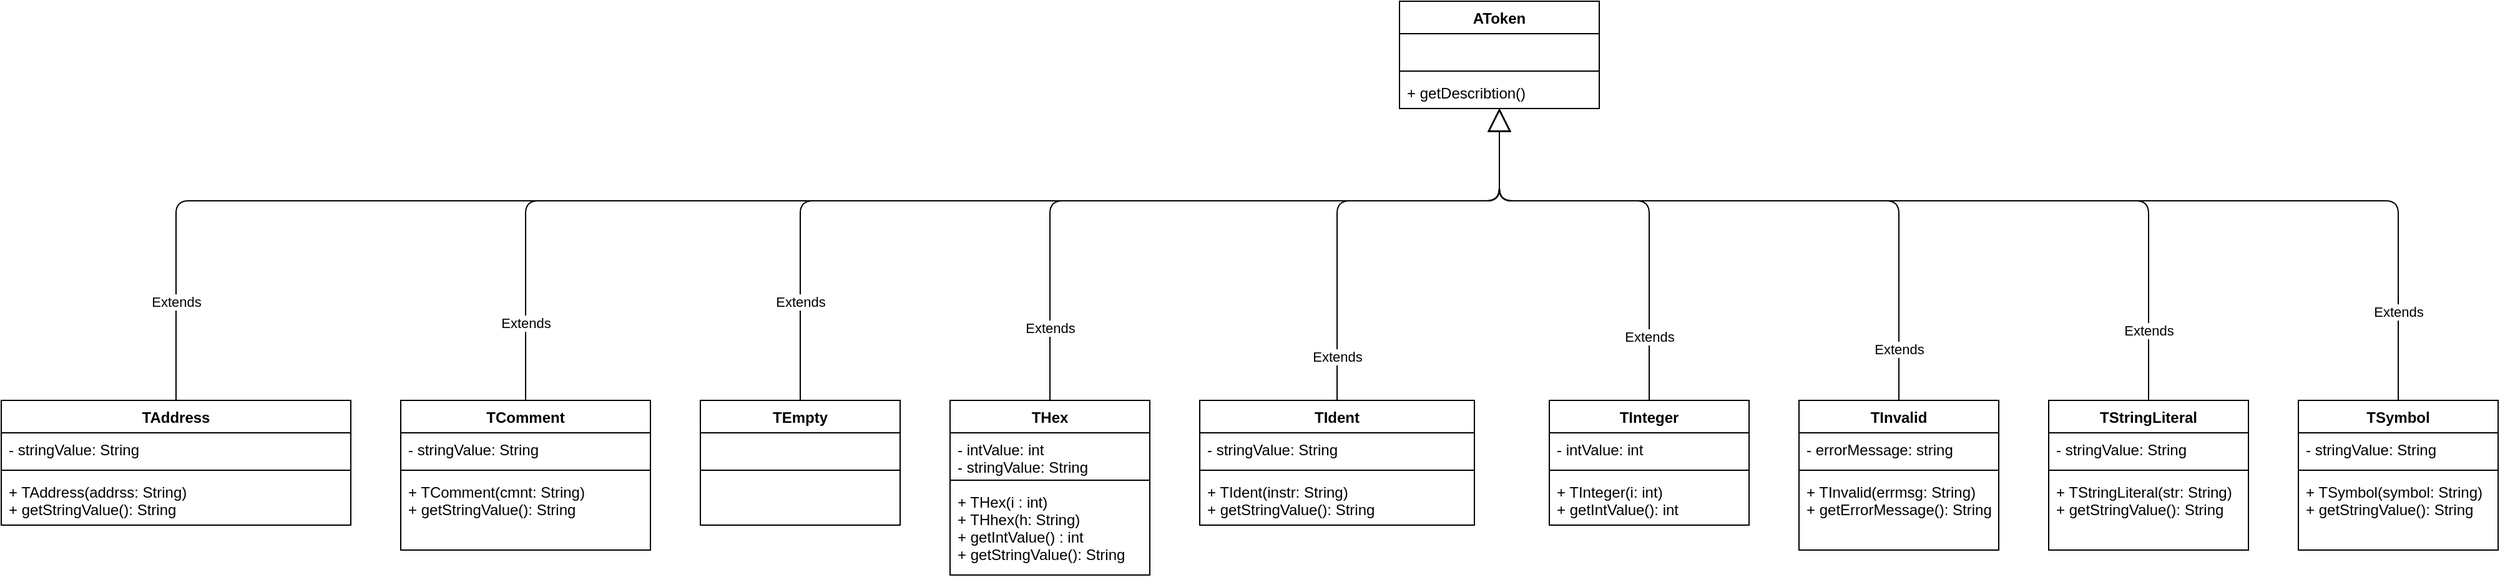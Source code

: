 <mxfile version="15.0.4" type="github" pages="2">
  <diagram id="HnikoeCksHrv3d20ux6d" name="Page-1">
    <mxGraphModel dx="2070" dy="1112" grid="1" gridSize="10" guides="1" tooltips="1" connect="1" arrows="1" fold="1" page="1" pageScale="1" pageWidth="850" pageHeight="1100" math="0" shadow="0">
      <root>
        <mxCell id="0" />
        <mxCell id="1" parent="0" />
        <mxCell id="onpqcnygxdSsIgm2WQr1-6" value="TInteger" style="swimlane;fontStyle=1;align=center;verticalAlign=top;childLayout=stackLayout;horizontal=1;startSize=26;horizontalStack=0;resizeParent=1;resizeParentMax=0;resizeLast=0;collapsible=1;marginBottom=0;" parent="1" vertex="1">
          <mxGeometry x="480" y="360" width="160" height="100" as="geometry">
            <mxRectangle x="40" y="360" width="80" height="26" as="alternateBounds" />
          </mxGeometry>
        </mxCell>
        <mxCell id="onpqcnygxdSsIgm2WQr1-7" value="- intValue: int" style="text;strokeColor=none;fillColor=none;align=left;verticalAlign=top;spacingLeft=4;spacingRight=4;overflow=hidden;rotatable=0;points=[[0,0.5],[1,0.5]];portConstraint=eastwest;" parent="onpqcnygxdSsIgm2WQr1-6" vertex="1">
          <mxGeometry y="26" width="160" height="26" as="geometry" />
        </mxCell>
        <mxCell id="onpqcnygxdSsIgm2WQr1-8" value="" style="line;strokeWidth=1;fillColor=none;align=left;verticalAlign=middle;spacingTop=-1;spacingLeft=3;spacingRight=3;rotatable=0;labelPosition=right;points=[];portConstraint=eastwest;" parent="onpqcnygxdSsIgm2WQr1-6" vertex="1">
          <mxGeometry y="52" width="160" height="8" as="geometry" />
        </mxCell>
        <mxCell id="onpqcnygxdSsIgm2WQr1-9" value="+ TInteger(i: int)&#xa;+ getIntValue(): int" style="text;strokeColor=none;fillColor=none;align=left;verticalAlign=top;spacingLeft=4;spacingRight=4;overflow=hidden;rotatable=0;points=[[0,0.5],[1,0.5]];portConstraint=eastwest;" parent="onpqcnygxdSsIgm2WQr1-6" vertex="1">
          <mxGeometry y="60" width="160" height="40" as="geometry" />
        </mxCell>
        <mxCell id="onpqcnygxdSsIgm2WQr1-14" value="AToken" style="swimlane;fontStyle=1;align=center;verticalAlign=top;childLayout=stackLayout;horizontal=1;startSize=26;horizontalStack=0;resizeParent=1;resizeParentMax=0;resizeLast=0;collapsible=1;marginBottom=0;" parent="1" vertex="1">
          <mxGeometry x="360" y="40" width="160" height="86" as="geometry" />
        </mxCell>
        <mxCell id="onpqcnygxdSsIgm2WQr1-15" value="  " style="text;strokeColor=none;fillColor=none;align=left;verticalAlign=top;spacingLeft=4;spacingRight=4;overflow=hidden;rotatable=0;points=[[0,0.5],[1,0.5]];portConstraint=eastwest;" parent="onpqcnygxdSsIgm2WQr1-14" vertex="1">
          <mxGeometry y="26" width="160" height="26" as="geometry" />
        </mxCell>
        <mxCell id="onpqcnygxdSsIgm2WQr1-16" value="" style="line;strokeWidth=1;fillColor=none;align=left;verticalAlign=middle;spacingTop=-1;spacingLeft=3;spacingRight=3;rotatable=0;labelPosition=right;points=[];portConstraint=eastwest;" parent="onpqcnygxdSsIgm2WQr1-14" vertex="1">
          <mxGeometry y="52" width="160" height="8" as="geometry" />
        </mxCell>
        <mxCell id="onpqcnygxdSsIgm2WQr1-17" value="+ getDescribtion()" style="text;strokeColor=none;fillColor=none;align=left;verticalAlign=top;spacingLeft=4;spacingRight=4;overflow=hidden;rotatable=0;points=[[0,0.5],[1,0.5]];portConstraint=eastwest;" parent="onpqcnygxdSsIgm2WQr1-14" vertex="1">
          <mxGeometry y="60" width="160" height="26" as="geometry" />
        </mxCell>
        <mxCell id="onpqcnygxdSsIgm2WQr1-29" value="Extends" style="endArrow=block;endSize=16;endFill=0;html=1;exitX=0.5;exitY=0;exitDx=0;exitDy=0;" parent="1" source="onpqcnygxdSsIgm2WQr1-6" target="onpqcnygxdSsIgm2WQr1-17" edge="1">
          <mxGeometry x="-0.711" width="160" relative="1" as="geometry">
            <mxPoint x="450" y="480" as="sourcePoint" />
            <mxPoint x="443" y="130" as="targetPoint" />
            <Array as="points">
              <mxPoint x="560" y="200" />
              <mxPoint x="440" y="200" />
            </Array>
            <mxPoint as="offset" />
          </mxGeometry>
        </mxCell>
        <mxCell id="onpqcnygxdSsIgm2WQr1-30" value="Extends" style="endArrow=block;endSize=16;endFill=0;html=1;" parent="1" source="onpqcnygxdSsIgm2WQr1-56" target="onpqcnygxdSsIgm2WQr1-17" edge="1">
          <mxGeometry x="-0.878" width="160" relative="1" as="geometry">
            <mxPoint x="-640" y="360" as="sourcePoint" />
            <mxPoint x="433.684" y="126" as="targetPoint" />
            <Array as="points">
              <mxPoint x="-620" y="200" />
              <mxPoint x="440" y="200" />
            </Array>
            <mxPoint as="offset" />
          </mxGeometry>
        </mxCell>
        <mxCell id="onpqcnygxdSsIgm2WQr1-31" value="TEmpty" style="swimlane;fontStyle=1;align=center;verticalAlign=top;childLayout=stackLayout;horizontal=1;startSize=26;horizontalStack=0;resizeParent=1;resizeParentMax=0;resizeLast=0;collapsible=1;marginBottom=0;" parent="1" vertex="1">
          <mxGeometry x="-200" y="360" width="160" height="100" as="geometry">
            <mxRectangle x="40" y="360" width="80" height="26" as="alternateBounds" />
          </mxGeometry>
        </mxCell>
        <mxCell id="onpqcnygxdSsIgm2WQr1-32" value=" " style="text;strokeColor=none;fillColor=none;align=left;verticalAlign=top;spacingLeft=4;spacingRight=4;overflow=hidden;rotatable=0;points=[[0,0.5],[1,0.5]];portConstraint=eastwest;" parent="onpqcnygxdSsIgm2WQr1-31" vertex="1">
          <mxGeometry y="26" width="160" height="26" as="geometry" />
        </mxCell>
        <mxCell id="onpqcnygxdSsIgm2WQr1-33" value="" style="line;strokeWidth=1;fillColor=none;align=left;verticalAlign=middle;spacingTop=-1;spacingLeft=3;spacingRight=3;rotatable=0;labelPosition=right;points=[];portConstraint=eastwest;" parent="onpqcnygxdSsIgm2WQr1-31" vertex="1">
          <mxGeometry y="52" width="160" height="8" as="geometry" />
        </mxCell>
        <mxCell id="onpqcnygxdSsIgm2WQr1-34" value="  " style="text;strokeColor=none;fillColor=none;align=left;verticalAlign=top;spacingLeft=4;spacingRight=4;overflow=hidden;rotatable=0;points=[[0,0.5],[1,0.5]];portConstraint=eastwest;" parent="onpqcnygxdSsIgm2WQr1-31" vertex="1">
          <mxGeometry y="60" width="160" height="40" as="geometry" />
        </mxCell>
        <mxCell id="onpqcnygxdSsIgm2WQr1-35" value="Extends" style="endArrow=block;endSize=16;endFill=0;html=1;exitX=0.5;exitY=0;exitDx=0;exitDy=0;" parent="1" source="onpqcnygxdSsIgm2WQr1-31" target="onpqcnygxdSsIgm2WQr1-17" edge="1">
          <mxGeometry x="-0.801" width="160" relative="1" as="geometry">
            <mxPoint x="520" y="360" as="sourcePoint" />
            <mxPoint x="640" y="126" as="targetPoint" />
            <Array as="points">
              <mxPoint x="-120" y="200" />
              <mxPoint x="440" y="200" />
            </Array>
            <mxPoint as="offset" />
          </mxGeometry>
        </mxCell>
        <mxCell id="onpqcnygxdSsIgm2WQr1-36" value="TIdent" style="swimlane;fontStyle=1;align=center;verticalAlign=top;childLayout=stackLayout;horizontal=1;startSize=26;horizontalStack=0;resizeParent=1;resizeParentMax=0;resizeLast=0;collapsible=1;marginBottom=0;" parent="1" vertex="1">
          <mxGeometry x="200" y="360" width="220" height="100" as="geometry">
            <mxRectangle x="40" y="360" width="80" height="26" as="alternateBounds" />
          </mxGeometry>
        </mxCell>
        <mxCell id="onpqcnygxdSsIgm2WQr1-37" value="- stringValue: String" style="text;strokeColor=none;fillColor=none;align=left;verticalAlign=top;spacingLeft=4;spacingRight=4;overflow=hidden;rotatable=0;points=[[0,0.5],[1,0.5]];portConstraint=eastwest;" parent="onpqcnygxdSsIgm2WQr1-36" vertex="1">
          <mxGeometry y="26" width="220" height="26" as="geometry" />
        </mxCell>
        <mxCell id="onpqcnygxdSsIgm2WQr1-38" value="" style="line;strokeWidth=1;fillColor=none;align=left;verticalAlign=middle;spacingTop=-1;spacingLeft=3;spacingRight=3;rotatable=0;labelPosition=right;points=[];portConstraint=eastwest;" parent="onpqcnygxdSsIgm2WQr1-36" vertex="1">
          <mxGeometry y="52" width="220" height="8" as="geometry" />
        </mxCell>
        <mxCell id="onpqcnygxdSsIgm2WQr1-39" value="+ TIdent(instr: String)&#xa;+ getStringValue(): String" style="text;strokeColor=none;fillColor=none;align=left;verticalAlign=top;spacingLeft=4;spacingRight=4;overflow=hidden;rotatable=0;points=[[0,0.5],[1,0.5]];portConstraint=eastwest;" parent="onpqcnygxdSsIgm2WQr1-36" vertex="1">
          <mxGeometry y="60" width="220" height="40" as="geometry" />
        </mxCell>
        <mxCell id="onpqcnygxdSsIgm2WQr1-40" value="Extends" style="endArrow=block;endSize=16;endFill=0;html=1;exitX=0.5;exitY=0;exitDx=0;exitDy=0;" parent="1" source="onpqcnygxdSsIgm2WQr1-36" target="onpqcnygxdSsIgm2WQr1-17" edge="1">
          <mxGeometry x="-0.804" width="160" relative="1" as="geometry">
            <mxPoint x="-80" y="354" as="sourcePoint" />
            <mxPoint x="40" y="120" as="targetPoint" />
            <Array as="points">
              <mxPoint x="310" y="200" />
              <mxPoint x="440" y="200" />
            </Array>
            <mxPoint as="offset" />
          </mxGeometry>
        </mxCell>
        <mxCell id="onpqcnygxdSsIgm2WQr1-41" value="TInvalid" style="swimlane;fontStyle=1;align=center;verticalAlign=top;childLayout=stackLayout;horizontal=1;startSize=26;horizontalStack=0;resizeParent=1;resizeParentMax=0;resizeLast=0;collapsible=1;marginBottom=0;" parent="1" vertex="1">
          <mxGeometry x="680" y="360" width="160" height="120" as="geometry">
            <mxRectangle x="40" y="360" width="80" height="26" as="alternateBounds" />
          </mxGeometry>
        </mxCell>
        <mxCell id="onpqcnygxdSsIgm2WQr1-42" value="- errorMessage: string" style="text;strokeColor=none;fillColor=none;align=left;verticalAlign=top;spacingLeft=4;spacingRight=4;overflow=hidden;rotatable=0;points=[[0,0.5],[1,0.5]];portConstraint=eastwest;" parent="onpqcnygxdSsIgm2WQr1-41" vertex="1">
          <mxGeometry y="26" width="160" height="26" as="geometry" />
        </mxCell>
        <mxCell id="onpqcnygxdSsIgm2WQr1-43" value="" style="line;strokeWidth=1;fillColor=none;align=left;verticalAlign=middle;spacingTop=-1;spacingLeft=3;spacingRight=3;rotatable=0;labelPosition=right;points=[];portConstraint=eastwest;" parent="onpqcnygxdSsIgm2WQr1-41" vertex="1">
          <mxGeometry y="52" width="160" height="8" as="geometry" />
        </mxCell>
        <mxCell id="onpqcnygxdSsIgm2WQr1-44" value="+ TInvalid(errmsg: String)&#xa;+ getErrorMessage(): String&#xa;" style="text;strokeColor=none;fillColor=none;align=left;verticalAlign=top;spacingLeft=4;spacingRight=4;overflow=hidden;rotatable=0;points=[[0,0.5],[1,0.5]];portConstraint=eastwest;" parent="onpqcnygxdSsIgm2WQr1-41" vertex="1">
          <mxGeometry y="60" width="160" height="60" as="geometry" />
        </mxCell>
        <mxCell id="onpqcnygxdSsIgm2WQr1-45" value="Extends" style="endArrow=block;endSize=16;endFill=0;html=1;exitX=0.5;exitY=0;exitDx=0;exitDy=0;" parent="1" source="onpqcnygxdSsIgm2WQr1-41" target="onpqcnygxdSsIgm2WQr1-17" edge="1">
          <mxGeometry x="-0.85" width="160" relative="1" as="geometry">
            <mxPoint x="780" y="354" as="sourcePoint" />
            <mxPoint x="700" y="120" as="targetPoint" />
            <Array as="points">
              <mxPoint x="760" y="200" />
              <mxPoint x="440" y="200" />
            </Array>
            <mxPoint as="offset" />
          </mxGeometry>
        </mxCell>
        <mxCell id="onpqcnygxdSsIgm2WQr1-51" value="THex" style="swimlane;fontStyle=1;align=center;verticalAlign=top;childLayout=stackLayout;horizontal=1;startSize=26;horizontalStack=0;resizeParent=1;resizeParentMax=0;resizeLast=0;collapsible=1;marginBottom=0;" parent="1" vertex="1">
          <mxGeometry y="360" width="160" height="140" as="geometry" />
        </mxCell>
        <mxCell id="onpqcnygxdSsIgm2WQr1-52" value="- intValue: int&#xa;- stringValue: String" style="text;strokeColor=none;fillColor=none;align=left;verticalAlign=top;spacingLeft=4;spacingRight=4;overflow=hidden;rotatable=0;points=[[0,0.5],[1,0.5]];portConstraint=eastwest;" parent="onpqcnygxdSsIgm2WQr1-51" vertex="1">
          <mxGeometry y="26" width="160" height="34" as="geometry" />
        </mxCell>
        <mxCell id="onpqcnygxdSsIgm2WQr1-53" value="" style="line;strokeWidth=1;fillColor=none;align=left;verticalAlign=middle;spacingTop=-1;spacingLeft=3;spacingRight=3;rotatable=0;labelPosition=right;points=[];portConstraint=eastwest;" parent="onpqcnygxdSsIgm2WQr1-51" vertex="1">
          <mxGeometry y="60" width="160" height="8" as="geometry" />
        </mxCell>
        <mxCell id="onpqcnygxdSsIgm2WQr1-54" value="+ THex(i : int)&#xa;+ THhex(h: String)&#xa;+ getIntValue() : int&#xa;+ getStringValue(): String&#xa;" style="text;strokeColor=none;fillColor=none;align=left;verticalAlign=top;spacingLeft=4;spacingRight=4;overflow=hidden;rotatable=0;points=[[0,0.5],[1,0.5]];portConstraint=eastwest;" parent="onpqcnygxdSsIgm2WQr1-51" vertex="1">
          <mxGeometry y="68" width="160" height="72" as="geometry" />
        </mxCell>
        <mxCell id="onpqcnygxdSsIgm2WQr1-56" value="TAddress" style="swimlane;fontStyle=1;align=center;verticalAlign=top;childLayout=stackLayout;horizontal=1;startSize=26;horizontalStack=0;resizeParent=1;resizeParentMax=0;resizeLast=0;collapsible=1;marginBottom=0;" parent="1" vertex="1">
          <mxGeometry x="-760" y="360" width="280" height="100" as="geometry">
            <mxRectangle x="40" y="360" width="80" height="26" as="alternateBounds" />
          </mxGeometry>
        </mxCell>
        <mxCell id="onpqcnygxdSsIgm2WQr1-57" value="- stringValue: String" style="text;strokeColor=none;fillColor=none;align=left;verticalAlign=top;spacingLeft=4;spacingRight=4;overflow=hidden;rotatable=0;points=[[0,0.5],[1,0.5]];portConstraint=eastwest;" parent="onpqcnygxdSsIgm2WQr1-56" vertex="1">
          <mxGeometry y="26" width="280" height="26" as="geometry" />
        </mxCell>
        <mxCell id="onpqcnygxdSsIgm2WQr1-58" value="" style="line;strokeWidth=1;fillColor=none;align=left;verticalAlign=middle;spacingTop=-1;spacingLeft=3;spacingRight=3;rotatable=0;labelPosition=right;points=[];portConstraint=eastwest;" parent="onpqcnygxdSsIgm2WQr1-56" vertex="1">
          <mxGeometry y="52" width="280" height="8" as="geometry" />
        </mxCell>
        <mxCell id="onpqcnygxdSsIgm2WQr1-59" value="+ TAddress(addrss: String)&#xa;+ getStringValue(): String" style="text;strokeColor=none;fillColor=none;align=left;verticalAlign=top;spacingLeft=4;spacingRight=4;overflow=hidden;rotatable=0;points=[[0,0.5],[1,0.5]];portConstraint=eastwest;" parent="onpqcnygxdSsIgm2WQr1-56" vertex="1">
          <mxGeometry y="60" width="280" height="40" as="geometry" />
        </mxCell>
        <mxCell id="KIehKJ6DLFjDkGbRngQa-1" value="Extends" style="endArrow=block;endSize=16;endFill=0;html=1;exitX=0.5;exitY=0;exitDx=0;exitDy=0;" edge="1" parent="1" target="onpqcnygxdSsIgm2WQr1-17">
          <mxGeometry x="-0.804" width="160" relative="1" as="geometry">
            <mxPoint x="80" y="360" as="sourcePoint" />
            <mxPoint x="180" y="126" as="targetPoint" />
            <Array as="points">
              <mxPoint x="80" y="200" />
              <mxPoint x="440" y="200" />
            </Array>
            <mxPoint as="offset" />
          </mxGeometry>
        </mxCell>
        <mxCell id="KIehKJ6DLFjDkGbRngQa-2" value="TSymbol" style="swimlane;fontStyle=1;align=center;verticalAlign=top;childLayout=stackLayout;horizontal=1;startSize=26;horizontalStack=0;resizeParent=1;resizeParentMax=0;resizeLast=0;collapsible=1;marginBottom=0;" vertex="1" parent="1">
          <mxGeometry x="1080" y="360" width="160" height="120" as="geometry">
            <mxRectangle x="40" y="360" width="80" height="26" as="alternateBounds" />
          </mxGeometry>
        </mxCell>
        <mxCell id="KIehKJ6DLFjDkGbRngQa-3" value="- stringValue: String" style="text;strokeColor=none;fillColor=none;align=left;verticalAlign=top;spacingLeft=4;spacingRight=4;overflow=hidden;rotatable=0;points=[[0,0.5],[1,0.5]];portConstraint=eastwest;" vertex="1" parent="KIehKJ6DLFjDkGbRngQa-2">
          <mxGeometry y="26" width="160" height="26" as="geometry" />
        </mxCell>
        <mxCell id="KIehKJ6DLFjDkGbRngQa-4" value="" style="line;strokeWidth=1;fillColor=none;align=left;verticalAlign=middle;spacingTop=-1;spacingLeft=3;spacingRight=3;rotatable=0;labelPosition=right;points=[];portConstraint=eastwest;" vertex="1" parent="KIehKJ6DLFjDkGbRngQa-2">
          <mxGeometry y="52" width="160" height="8" as="geometry" />
        </mxCell>
        <mxCell id="KIehKJ6DLFjDkGbRngQa-5" value="+ TSymbol(symbol: String)&#xa;+ getStringValue(): String&#xa;" style="text;strokeColor=none;fillColor=none;align=left;verticalAlign=top;spacingLeft=4;spacingRight=4;overflow=hidden;rotatable=0;points=[[0,0.5],[1,0.5]];portConstraint=eastwest;" vertex="1" parent="KIehKJ6DLFjDkGbRngQa-2">
          <mxGeometry y="60" width="160" height="60" as="geometry" />
        </mxCell>
        <mxCell id="KIehKJ6DLFjDkGbRngQa-6" value="Extends" style="endArrow=block;endSize=16;endFill=0;html=1;exitX=0.5;exitY=0;exitDx=0;exitDy=0;" edge="1" parent="1" source="KIehKJ6DLFjDkGbRngQa-2" target="onpqcnygxdSsIgm2WQr1-17">
          <mxGeometry x="-0.85" width="160" relative="1" as="geometry">
            <mxPoint x="990" y="354" as="sourcePoint" />
            <mxPoint x="650" y="126" as="targetPoint" />
            <Array as="points">
              <mxPoint x="1160" y="200" />
              <mxPoint x="440" y="200" />
            </Array>
            <mxPoint as="offset" />
          </mxGeometry>
        </mxCell>
        <mxCell id="KIehKJ6DLFjDkGbRngQa-8" value="TComment" style="swimlane;fontStyle=1;align=center;verticalAlign=top;childLayout=stackLayout;horizontal=1;startSize=26;horizontalStack=0;resizeParent=1;resizeParentMax=0;resizeLast=0;collapsible=1;marginBottom=0;" vertex="1" parent="1">
          <mxGeometry x="-440" y="360" width="200" height="120" as="geometry">
            <mxRectangle x="40" y="360" width="80" height="26" as="alternateBounds" />
          </mxGeometry>
        </mxCell>
        <mxCell id="KIehKJ6DLFjDkGbRngQa-9" value="- stringValue: String" style="text;strokeColor=none;fillColor=none;align=left;verticalAlign=top;spacingLeft=4;spacingRight=4;overflow=hidden;rotatable=0;points=[[0,0.5],[1,0.5]];portConstraint=eastwest;" vertex="1" parent="KIehKJ6DLFjDkGbRngQa-8">
          <mxGeometry y="26" width="200" height="26" as="geometry" />
        </mxCell>
        <mxCell id="KIehKJ6DLFjDkGbRngQa-10" value="" style="line;strokeWidth=1;fillColor=none;align=left;verticalAlign=middle;spacingTop=-1;spacingLeft=3;spacingRight=3;rotatable=0;labelPosition=right;points=[];portConstraint=eastwest;" vertex="1" parent="KIehKJ6DLFjDkGbRngQa-8">
          <mxGeometry y="52" width="200" height="8" as="geometry" />
        </mxCell>
        <mxCell id="KIehKJ6DLFjDkGbRngQa-11" value="+ TComment(cmnt: String)&#xa;+ getStringValue(): String&#xa;" style="text;strokeColor=none;fillColor=none;align=left;verticalAlign=top;spacingLeft=4;spacingRight=4;overflow=hidden;rotatable=0;points=[[0,0.5],[1,0.5]];portConstraint=eastwest;" vertex="1" parent="KIehKJ6DLFjDkGbRngQa-8">
          <mxGeometry y="60" width="200" height="60" as="geometry" />
        </mxCell>
        <mxCell id="KIehKJ6DLFjDkGbRngQa-12" value="Extends" style="endArrow=block;endSize=16;endFill=0;html=1;" edge="1" parent="1" source="KIehKJ6DLFjDkGbRngQa-8" target="onpqcnygxdSsIgm2WQr1-17">
          <mxGeometry x="-0.878" width="160" relative="1" as="geometry">
            <mxPoint x="-930" y="370" as="sourcePoint" />
            <mxPoint x="470" y="140" as="targetPoint" />
            <Array as="points">
              <mxPoint x="-340" y="200" />
              <mxPoint x="440" y="200" />
            </Array>
            <mxPoint as="offset" />
          </mxGeometry>
        </mxCell>
        <mxCell id="KIehKJ6DLFjDkGbRngQa-13" value="TStringLiteral" style="swimlane;fontStyle=1;align=center;verticalAlign=top;childLayout=stackLayout;horizontal=1;startSize=26;horizontalStack=0;resizeParent=1;resizeParentMax=0;resizeLast=0;collapsible=1;marginBottom=0;" vertex="1" parent="1">
          <mxGeometry x="880" y="360" width="160" height="120" as="geometry">
            <mxRectangle x="40" y="360" width="80" height="26" as="alternateBounds" />
          </mxGeometry>
        </mxCell>
        <mxCell id="KIehKJ6DLFjDkGbRngQa-14" value="- stringValue: String" style="text;strokeColor=none;fillColor=none;align=left;verticalAlign=top;spacingLeft=4;spacingRight=4;overflow=hidden;rotatable=0;points=[[0,0.5],[1,0.5]];portConstraint=eastwest;" vertex="1" parent="KIehKJ6DLFjDkGbRngQa-13">
          <mxGeometry y="26" width="160" height="26" as="geometry" />
        </mxCell>
        <mxCell id="KIehKJ6DLFjDkGbRngQa-15" value="" style="line;strokeWidth=1;fillColor=none;align=left;verticalAlign=middle;spacingTop=-1;spacingLeft=3;spacingRight=3;rotatable=0;labelPosition=right;points=[];portConstraint=eastwest;" vertex="1" parent="KIehKJ6DLFjDkGbRngQa-13">
          <mxGeometry y="52" width="160" height="8" as="geometry" />
        </mxCell>
        <mxCell id="KIehKJ6DLFjDkGbRngQa-16" value="+ TStringLiteral(str: String)&#xa;+ getStringValue(): String&#xa;" style="text;strokeColor=none;fillColor=none;align=left;verticalAlign=top;spacingLeft=4;spacingRight=4;overflow=hidden;rotatable=0;points=[[0,0.5],[1,0.5]];portConstraint=eastwest;" vertex="1" parent="KIehKJ6DLFjDkGbRngQa-13">
          <mxGeometry y="60" width="160" height="60" as="geometry" />
        </mxCell>
        <mxCell id="KIehKJ6DLFjDkGbRngQa-17" value="Extends" style="endArrow=block;endSize=16;endFill=0;html=1;exitX=0.5;exitY=0;exitDx=0;exitDy=0;" edge="1" parent="1" source="KIehKJ6DLFjDkGbRngQa-13" target="onpqcnygxdSsIgm2WQr1-17">
          <mxGeometry x="-0.85" width="160" relative="1" as="geometry">
            <mxPoint x="1170" y="370" as="sourcePoint" />
            <mxPoint x="450" y="136" as="targetPoint" />
            <Array as="points">
              <mxPoint x="960" y="200" />
              <mxPoint x="440" y="200" />
            </Array>
            <mxPoint as="offset" />
          </mxGeometry>
        </mxCell>
      </root>
    </mxGraphModel>
  </diagram>
  <diagram name="Page2" id="pIv35xsLMlQvAc3_06sB">
    <mxGraphModel dx="2593" dy="1589" grid="1" gridSize="10" guides="1" tooltips="1" connect="1" arrows="1" fold="1" page="1" pageScale="1" pageWidth="850" pageHeight="1100" math="0" shadow="0">
      <root>
        <mxCell id="caqeOcLrMtZHwTMlGjk9-0" />
        <mxCell id="caqeOcLrMtZHwTMlGjk9-1" parent="caqeOcLrMtZHwTMlGjk9-0" />
        <mxCell id="caqeOcLrMtZHwTMlGjk9-2" value="TInteger" style="swimlane;fontStyle=1;align=center;verticalAlign=top;childLayout=stackLayout;horizontal=1;startSize=26;horizontalStack=0;resizeParent=1;resizeParentMax=0;resizeLast=0;collapsible=1;marginBottom=0;" vertex="1" parent="caqeOcLrMtZHwTMlGjk9-1">
          <mxGeometry x="730" y="360" width="160" height="100" as="geometry">
            <mxRectangle x="40" y="360" width="80" height="26" as="alternateBounds" />
          </mxGeometry>
        </mxCell>
        <mxCell id="caqeOcLrMtZHwTMlGjk9-3" value="- intValue: int" style="text;strokeColor=none;fillColor=none;align=left;verticalAlign=top;spacingLeft=4;spacingRight=4;overflow=hidden;rotatable=0;points=[[0,0.5],[1,0.5]];portConstraint=eastwest;" vertex="1" parent="caqeOcLrMtZHwTMlGjk9-2">
          <mxGeometry y="26" width="160" height="26" as="geometry" />
        </mxCell>
        <mxCell id="caqeOcLrMtZHwTMlGjk9-4" value="" style="line;strokeWidth=1;fillColor=none;align=left;verticalAlign=middle;spacingTop=-1;spacingLeft=3;spacingRight=3;rotatable=0;labelPosition=right;points=[];portConstraint=eastwest;" vertex="1" parent="caqeOcLrMtZHwTMlGjk9-2">
          <mxGeometry y="52" width="160" height="8" as="geometry" />
        </mxCell>
        <mxCell id="caqeOcLrMtZHwTMlGjk9-5" value="+ TInteger(i: int)&#xa;+ getIntValue(): int" style="text;strokeColor=none;fillColor=none;align=left;verticalAlign=top;spacingLeft=4;spacingRight=4;overflow=hidden;rotatable=0;points=[[0,0.5],[1,0.5]];portConstraint=eastwest;" vertex="1" parent="caqeOcLrMtZHwTMlGjk9-2">
          <mxGeometry y="60" width="160" height="40" as="geometry" />
        </mxCell>
        <mxCell id="caqeOcLrMtZHwTMlGjk9-6" value="&lt;&lt;abstract&gt;&gt;&#xa;AToken" style="swimlane;fontStyle=1;align=center;verticalAlign=top;childLayout=stackLayout;horizontal=1;startSize=40;horizontalStack=0;resizeParent=1;resizeParentMax=0;resizeLast=0;collapsible=1;marginBottom=0;" vertex="1" parent="caqeOcLrMtZHwTMlGjk9-1">
          <mxGeometry x="360" y="20" width="160" height="114" as="geometry">
            <mxRectangle x="360" y="40" width="110" height="30" as="alternateBounds" />
          </mxGeometry>
        </mxCell>
        <mxCell id="caqeOcLrMtZHwTMlGjk9-7" value="  " style="text;strokeColor=none;fillColor=none;align=left;verticalAlign=top;spacingLeft=4;spacingRight=4;overflow=hidden;rotatable=0;points=[[0,0.5],[1,0.5]];portConstraint=eastwest;" vertex="1" parent="caqeOcLrMtZHwTMlGjk9-6">
          <mxGeometry y="40" width="160" height="26" as="geometry" />
        </mxCell>
        <mxCell id="caqeOcLrMtZHwTMlGjk9-8" value="" style="line;strokeWidth=1;fillColor=none;align=left;verticalAlign=middle;spacingTop=-1;spacingLeft=3;spacingRight=3;rotatable=0;labelPosition=right;points=[];portConstraint=eastwest;" vertex="1" parent="caqeOcLrMtZHwTMlGjk9-6">
          <mxGeometry y="66" width="160" height="8" as="geometry" />
        </mxCell>
        <mxCell id="caqeOcLrMtZHwTMlGjk9-9" value="+ getDescribtion()" style="text;strokeColor=none;fillColor=none;align=left;verticalAlign=top;spacingLeft=4;spacingRight=4;overflow=hidden;rotatable=0;points=[[0,0.5],[1,0.5]];portConstraint=eastwest;" vertex="1" parent="caqeOcLrMtZHwTMlGjk9-6">
          <mxGeometry y="74" width="160" height="40" as="geometry" />
        </mxCell>
        <mxCell id="caqeOcLrMtZHwTMlGjk9-10" value="Extends" style="endArrow=block;endSize=16;endFill=0;html=1;exitX=0.5;exitY=0;exitDx=0;exitDy=0;" edge="1" parent="caqeOcLrMtZHwTMlGjk9-1" source="caqeOcLrMtZHwTMlGjk9-2" target="caqeOcLrMtZHwTMlGjk9-9">
          <mxGeometry x="-0.711" width="160" relative="1" as="geometry">
            <mxPoint x="450" y="480" as="sourcePoint" />
            <mxPoint x="443" y="130" as="targetPoint" />
            <Array as="points">
              <mxPoint x="810" y="200" />
              <mxPoint x="440" y="200" />
            </Array>
            <mxPoint as="offset" />
          </mxGeometry>
        </mxCell>
        <mxCell id="caqeOcLrMtZHwTMlGjk9-12" value="TEmpty" style="swimlane;fontStyle=1;align=center;verticalAlign=top;childLayout=stackLayout;horizontal=1;startSize=26;horizontalStack=0;resizeParent=1;resizeParentMax=0;resizeLast=0;collapsible=1;marginBottom=0;" vertex="1" parent="caqeOcLrMtZHwTMlGjk9-1">
          <mxGeometry x="-200" y="360" width="160" height="100" as="geometry">
            <mxRectangle x="40" y="360" width="80" height="26" as="alternateBounds" />
          </mxGeometry>
        </mxCell>
        <mxCell id="caqeOcLrMtZHwTMlGjk9-13" value=" " style="text;strokeColor=none;fillColor=none;align=left;verticalAlign=top;spacingLeft=4;spacingRight=4;overflow=hidden;rotatable=0;points=[[0,0.5],[1,0.5]];portConstraint=eastwest;" vertex="1" parent="caqeOcLrMtZHwTMlGjk9-12">
          <mxGeometry y="26" width="160" height="26" as="geometry" />
        </mxCell>
        <mxCell id="caqeOcLrMtZHwTMlGjk9-14" value="" style="line;strokeWidth=1;fillColor=none;align=left;verticalAlign=middle;spacingTop=-1;spacingLeft=3;spacingRight=3;rotatable=0;labelPosition=right;points=[];portConstraint=eastwest;" vertex="1" parent="caqeOcLrMtZHwTMlGjk9-12">
          <mxGeometry y="52" width="160" height="8" as="geometry" />
        </mxCell>
        <mxCell id="caqeOcLrMtZHwTMlGjk9-15" value="  " style="text;strokeColor=none;fillColor=none;align=left;verticalAlign=top;spacingLeft=4;spacingRight=4;overflow=hidden;rotatable=0;points=[[0,0.5],[1,0.5]];portConstraint=eastwest;" vertex="1" parent="caqeOcLrMtZHwTMlGjk9-12">
          <mxGeometry y="60" width="160" height="40" as="geometry" />
        </mxCell>
        <mxCell id="caqeOcLrMtZHwTMlGjk9-16" value="Extends" style="endArrow=block;endSize=16;endFill=0;html=1;exitX=0.5;exitY=0;exitDx=0;exitDy=0;" edge="1" parent="caqeOcLrMtZHwTMlGjk9-1" source="caqeOcLrMtZHwTMlGjk9-12" target="caqeOcLrMtZHwTMlGjk9-9">
          <mxGeometry x="-0.801" width="160" relative="1" as="geometry">
            <mxPoint x="520" y="360" as="sourcePoint" />
            <mxPoint x="640" y="126" as="targetPoint" />
            <Array as="points">
              <mxPoint x="-120" y="200" />
              <mxPoint x="440" y="200" />
            </Array>
            <mxPoint as="offset" />
          </mxGeometry>
        </mxCell>
        <mxCell id="caqeOcLrMtZHwTMlGjk9-22" value="TInvalid" style="swimlane;fontStyle=1;align=center;verticalAlign=top;childLayout=stackLayout;horizontal=1;startSize=26;horizontalStack=0;resizeParent=1;resizeParentMax=0;resizeLast=0;collapsible=1;marginBottom=0;" vertex="1" parent="caqeOcLrMtZHwTMlGjk9-1">
          <mxGeometry x="930" y="360" width="160" height="120" as="geometry">
            <mxRectangle x="40" y="360" width="80" height="26" as="alternateBounds" />
          </mxGeometry>
        </mxCell>
        <mxCell id="caqeOcLrMtZHwTMlGjk9-23" value="- errorMessage: string" style="text;strokeColor=none;fillColor=none;align=left;verticalAlign=top;spacingLeft=4;spacingRight=4;overflow=hidden;rotatable=0;points=[[0,0.5],[1,0.5]];portConstraint=eastwest;" vertex="1" parent="caqeOcLrMtZHwTMlGjk9-22">
          <mxGeometry y="26" width="160" height="26" as="geometry" />
        </mxCell>
        <mxCell id="caqeOcLrMtZHwTMlGjk9-24" value="" style="line;strokeWidth=1;fillColor=none;align=left;verticalAlign=middle;spacingTop=-1;spacingLeft=3;spacingRight=3;rotatable=0;labelPosition=right;points=[];portConstraint=eastwest;" vertex="1" parent="caqeOcLrMtZHwTMlGjk9-22">
          <mxGeometry y="52" width="160" height="8" as="geometry" />
        </mxCell>
        <mxCell id="caqeOcLrMtZHwTMlGjk9-25" value="+ TInvalid(errmsg: String)&#xa;+ getErrorMessage(): String&#xa;" style="text;strokeColor=none;fillColor=none;align=left;verticalAlign=top;spacingLeft=4;spacingRight=4;overflow=hidden;rotatable=0;points=[[0,0.5],[1,0.5]];portConstraint=eastwest;" vertex="1" parent="caqeOcLrMtZHwTMlGjk9-22">
          <mxGeometry y="60" width="160" height="60" as="geometry" />
        </mxCell>
        <mxCell id="caqeOcLrMtZHwTMlGjk9-26" value="Extends" style="endArrow=block;endSize=16;endFill=0;html=1;exitX=0.5;exitY=0;exitDx=0;exitDy=0;" edge="1" parent="caqeOcLrMtZHwTMlGjk9-1" source="caqeOcLrMtZHwTMlGjk9-22" target="caqeOcLrMtZHwTMlGjk9-9">
          <mxGeometry x="-0.85" width="160" relative="1" as="geometry">
            <mxPoint x="780" y="354" as="sourcePoint" />
            <mxPoint x="700" y="120" as="targetPoint" />
            <Array as="points">
              <mxPoint x="1010" y="200" />
              <mxPoint x="440" y="200" />
            </Array>
            <mxPoint as="offset" />
          </mxGeometry>
        </mxCell>
        <mxCell id="caqeOcLrMtZHwTMlGjk9-32" value="THex" style="swimlane;fontStyle=1;align=center;verticalAlign=top;childLayout=stackLayout;horizontal=1;startSize=26;horizontalStack=0;resizeParent=1;resizeParentMax=0;resizeLast=0;collapsible=1;marginBottom=0;" vertex="1" parent="caqeOcLrMtZHwTMlGjk9-1">
          <mxGeometry y="360" width="160" height="140" as="geometry" />
        </mxCell>
        <mxCell id="caqeOcLrMtZHwTMlGjk9-33" value="- intValue: int&#xa;- stringValue: String&#xa;&#xa;" style="text;strokeColor=none;fillColor=none;align=left;verticalAlign=top;spacingLeft=4;spacingRight=4;overflow=hidden;rotatable=0;points=[[0,0.5],[1,0.5]];portConstraint=eastwest;" vertex="1" parent="caqeOcLrMtZHwTMlGjk9-32">
          <mxGeometry y="26" width="160" height="34" as="geometry" />
        </mxCell>
        <mxCell id="caqeOcLrMtZHwTMlGjk9-34" value="" style="line;strokeWidth=1;fillColor=none;align=left;verticalAlign=middle;spacingTop=-1;spacingLeft=3;spacingRight=3;rotatable=0;labelPosition=right;points=[];portConstraint=eastwest;" vertex="1" parent="caqeOcLrMtZHwTMlGjk9-32">
          <mxGeometry y="60" width="160" height="8" as="geometry" />
        </mxCell>
        <mxCell id="caqeOcLrMtZHwTMlGjk9-35" value="+ THex(i :int)&#xa;+ THhex(h: String)&#xa;+ getIntValue() : int&#xa;+ getStringValue(): String&#xa;" style="text;strokeColor=none;fillColor=none;align=left;verticalAlign=top;spacingLeft=4;spacingRight=4;overflow=hidden;rotatable=0;points=[[0,0.5],[1,0.5]];portConstraint=eastwest;" vertex="1" parent="caqeOcLrMtZHwTMlGjk9-32">
          <mxGeometry y="68" width="160" height="72" as="geometry" />
        </mxCell>
        <mxCell id="caqeOcLrMtZHwTMlGjk9-40" value="Extends" style="endArrow=block;endSize=16;endFill=0;html=1;" edge="1" parent="caqeOcLrMtZHwTMlGjk9-1" target="caqeOcLrMtZHwTMlGjk9-9" source="caqeOcLrMtZHwTMlGjk9-32">
          <mxGeometry x="-0.804" width="160" relative="1" as="geometry">
            <mxPoint x="80" y="360" as="sourcePoint" />
            <mxPoint x="180" y="126" as="targetPoint" />
            <Array as="points">
              <mxPoint x="80" y="200" />
              <mxPoint x="440" y="200" />
            </Array>
            <mxPoint as="offset" />
          </mxGeometry>
        </mxCell>
        <mxCell id="caqeOcLrMtZHwTMlGjk9-56" value="&lt;&lt;abstract&gt;&gt;&#xa;AStrToken" style="swimlane;fontStyle=1;align=center;verticalAlign=top;childLayout=stackLayout;horizontal=1;startSize=40;horizontalStack=0;resizeParent=1;resizeParentMax=0;resizeLast=0;collapsible=1;marginBottom=0;" vertex="1" parent="caqeOcLrMtZHwTMlGjk9-1">
          <mxGeometry x="360" y="360" width="160" height="134" as="geometry">
            <mxRectangle x="40" y="360" width="80" height="26" as="alternateBounds" />
          </mxGeometry>
        </mxCell>
        <mxCell id="caqeOcLrMtZHwTMlGjk9-57" value="- stringValue: String" style="text;strokeColor=none;fillColor=none;align=left;verticalAlign=top;spacingLeft=4;spacingRight=4;overflow=hidden;rotatable=0;points=[[0,0.5],[1,0.5]];portConstraint=eastwest;" vertex="1" parent="caqeOcLrMtZHwTMlGjk9-56">
          <mxGeometry y="40" width="160" height="26" as="geometry" />
        </mxCell>
        <mxCell id="caqeOcLrMtZHwTMlGjk9-58" value="" style="line;strokeWidth=1;fillColor=none;align=left;verticalAlign=middle;spacingTop=-1;spacingLeft=3;spacingRight=3;rotatable=0;labelPosition=right;points=[];portConstraint=eastwest;" vertex="1" parent="caqeOcLrMtZHwTMlGjk9-56">
          <mxGeometry y="66" width="160" height="8" as="geometry" />
        </mxCell>
        <mxCell id="caqeOcLrMtZHwTMlGjk9-59" value="+ getStringValue(): String" style="text;strokeColor=none;fillColor=none;align=left;verticalAlign=top;spacingLeft=4;spacingRight=4;overflow=hidden;rotatable=0;points=[[0,0.5],[1,0.5]];portConstraint=eastwest;" vertex="1" parent="caqeOcLrMtZHwTMlGjk9-56">
          <mxGeometry y="74" width="160" height="60" as="geometry" />
        </mxCell>
        <mxCell id="caqeOcLrMtZHwTMlGjk9-68" value="TIdent" style="swimlane;fontStyle=1;align=center;verticalAlign=top;childLayout=stackLayout;horizontal=1;startSize=26;horizontalStack=0;resizeParent=1;resizeParentMax=0;resizeLast=0;collapsible=1;marginBottom=0;" vertex="1" parent="caqeOcLrMtZHwTMlGjk9-1">
          <mxGeometry x="330" y="900" width="220" height="100" as="geometry">
            <mxRectangle x="40" y="360" width="80" height="26" as="alternateBounds" />
          </mxGeometry>
        </mxCell>
        <mxCell id="caqeOcLrMtZHwTMlGjk9-69" value=" " style="text;strokeColor=none;fillColor=none;align=left;verticalAlign=top;spacingLeft=4;spacingRight=4;overflow=hidden;rotatable=0;points=[[0,0.5],[1,0.5]];portConstraint=eastwest;" vertex="1" parent="caqeOcLrMtZHwTMlGjk9-68">
          <mxGeometry y="26" width="220" height="26" as="geometry" />
        </mxCell>
        <mxCell id="caqeOcLrMtZHwTMlGjk9-70" value="" style="line;strokeWidth=1;fillColor=none;align=left;verticalAlign=middle;spacingTop=-1;spacingLeft=3;spacingRight=3;rotatable=0;labelPosition=right;points=[];portConstraint=eastwest;" vertex="1" parent="caqeOcLrMtZHwTMlGjk9-68">
          <mxGeometry y="52" width="220" height="8" as="geometry" />
        </mxCell>
        <mxCell id="caqeOcLrMtZHwTMlGjk9-71" value="+ TIdent(instr: String)&#xa;" style="text;strokeColor=none;fillColor=none;align=left;verticalAlign=top;spacingLeft=4;spacingRight=4;overflow=hidden;rotatable=0;points=[[0,0.5],[1,0.5]];portConstraint=eastwest;" vertex="1" parent="caqeOcLrMtZHwTMlGjk9-68">
          <mxGeometry y="60" width="220" height="40" as="geometry" />
        </mxCell>
        <mxCell id="caqeOcLrMtZHwTMlGjk9-76" value="TSymbol" style="swimlane;fontStyle=1;align=center;verticalAlign=top;childLayout=stackLayout;horizontal=1;startSize=26;horizontalStack=0;resizeParent=1;resizeParentMax=0;resizeLast=0;collapsible=1;marginBottom=0;" vertex="1" parent="caqeOcLrMtZHwTMlGjk9-1">
          <mxGeometry x="800" y="900" width="160" height="120" as="geometry">
            <mxRectangle x="40" y="360" width="80" height="26" as="alternateBounds" />
          </mxGeometry>
        </mxCell>
        <mxCell id="caqeOcLrMtZHwTMlGjk9-77" value=" " style="text;strokeColor=none;fillColor=none;align=left;verticalAlign=top;spacingLeft=4;spacingRight=4;overflow=hidden;rotatable=0;points=[[0,0.5],[1,0.5]];portConstraint=eastwest;" vertex="1" parent="caqeOcLrMtZHwTMlGjk9-76">
          <mxGeometry y="26" width="160" height="26" as="geometry" />
        </mxCell>
        <mxCell id="caqeOcLrMtZHwTMlGjk9-78" value="" style="line;strokeWidth=1;fillColor=none;align=left;verticalAlign=middle;spacingTop=-1;spacingLeft=3;spacingRight=3;rotatable=0;labelPosition=right;points=[];portConstraint=eastwest;" vertex="1" parent="caqeOcLrMtZHwTMlGjk9-76">
          <mxGeometry y="52" width="160" height="8" as="geometry" />
        </mxCell>
        <mxCell id="caqeOcLrMtZHwTMlGjk9-79" value="+ TSymbol(symbol: String)&#xa;" style="text;strokeColor=none;fillColor=none;align=left;verticalAlign=top;spacingLeft=4;spacingRight=4;overflow=hidden;rotatable=0;points=[[0,0.5],[1,0.5]];portConstraint=eastwest;" vertex="1" parent="caqeOcLrMtZHwTMlGjk9-76">
          <mxGeometry y="60" width="160" height="60" as="geometry" />
        </mxCell>
        <mxCell id="caqeOcLrMtZHwTMlGjk9-80" value="TStringLiteral" style="swimlane;fontStyle=1;align=center;verticalAlign=top;childLayout=stackLayout;horizontal=1;startSize=26;horizontalStack=0;resizeParent=1;resizeParentMax=0;resizeLast=0;collapsible=1;marginBottom=0;" vertex="1" parent="caqeOcLrMtZHwTMlGjk9-1">
          <mxGeometry x="600" y="900" width="160" height="120" as="geometry">
            <mxRectangle x="40" y="360" width="80" height="26" as="alternateBounds" />
          </mxGeometry>
        </mxCell>
        <mxCell id="caqeOcLrMtZHwTMlGjk9-81" value=" " style="text;strokeColor=none;fillColor=none;align=left;verticalAlign=top;spacingLeft=4;spacingRight=4;overflow=hidden;rotatable=0;points=[[0,0.5],[1,0.5]];portConstraint=eastwest;" vertex="1" parent="caqeOcLrMtZHwTMlGjk9-80">
          <mxGeometry y="26" width="160" height="26" as="geometry" />
        </mxCell>
        <mxCell id="caqeOcLrMtZHwTMlGjk9-82" value="" style="line;strokeWidth=1;fillColor=none;align=left;verticalAlign=middle;spacingTop=-1;spacingLeft=3;spacingRight=3;rotatable=0;labelPosition=right;points=[];portConstraint=eastwest;" vertex="1" parent="caqeOcLrMtZHwTMlGjk9-80">
          <mxGeometry y="52" width="160" height="8" as="geometry" />
        </mxCell>
        <mxCell id="caqeOcLrMtZHwTMlGjk9-83" value="+ TStringLiteral(str: String)&#xa;" style="text;strokeColor=none;fillColor=none;align=left;verticalAlign=top;spacingLeft=4;spacingRight=4;overflow=hidden;rotatable=0;points=[[0,0.5],[1,0.5]];portConstraint=eastwest;" vertex="1" parent="caqeOcLrMtZHwTMlGjk9-80">
          <mxGeometry y="60" width="160" height="60" as="geometry" />
        </mxCell>
        <mxCell id="caqeOcLrMtZHwTMlGjk9-88" value="TAddress" style="swimlane;fontStyle=1;align=center;verticalAlign=top;childLayout=stackLayout;horizontal=1;startSize=26;horizontalStack=0;resizeParent=1;resizeParentMax=0;resizeLast=0;collapsible=1;marginBottom=0;" vertex="1" parent="caqeOcLrMtZHwTMlGjk9-1">
          <mxGeometry x="-260" y="900" width="280" height="100" as="geometry">
            <mxRectangle x="40" y="360" width="80" height="26" as="alternateBounds" />
          </mxGeometry>
        </mxCell>
        <mxCell id="caqeOcLrMtZHwTMlGjk9-89" value=" " style="text;strokeColor=none;fillColor=none;align=left;verticalAlign=top;spacingLeft=4;spacingRight=4;overflow=hidden;rotatable=0;points=[[0,0.5],[1,0.5]];portConstraint=eastwest;" vertex="1" parent="caqeOcLrMtZHwTMlGjk9-88">
          <mxGeometry y="26" width="280" height="26" as="geometry" />
        </mxCell>
        <mxCell id="caqeOcLrMtZHwTMlGjk9-90" value="" style="line;strokeWidth=1;fillColor=none;align=left;verticalAlign=middle;spacingTop=-1;spacingLeft=3;spacingRight=3;rotatable=0;labelPosition=right;points=[];portConstraint=eastwest;" vertex="1" parent="caqeOcLrMtZHwTMlGjk9-88">
          <mxGeometry y="52" width="280" height="8" as="geometry" />
        </mxCell>
        <mxCell id="caqeOcLrMtZHwTMlGjk9-91" value="+ TAddress(addrss: String)" style="text;strokeColor=none;fillColor=none;align=left;verticalAlign=top;spacingLeft=4;spacingRight=4;overflow=hidden;rotatable=0;points=[[0,0.5],[1,0.5]];portConstraint=eastwest;" vertex="1" parent="caqeOcLrMtZHwTMlGjk9-88">
          <mxGeometry y="60" width="280" height="40" as="geometry" />
        </mxCell>
        <mxCell id="caqeOcLrMtZHwTMlGjk9-92" value="TComment" style="swimlane;fontStyle=1;align=center;verticalAlign=top;childLayout=stackLayout;horizontal=1;startSize=26;horizontalStack=0;resizeParent=1;resizeParentMax=0;resizeLast=0;collapsible=1;marginBottom=0;" vertex="1" parent="caqeOcLrMtZHwTMlGjk9-1">
          <mxGeometry x="60" y="900" width="200" height="120" as="geometry">
            <mxRectangle x="40" y="360" width="80" height="26" as="alternateBounds" />
          </mxGeometry>
        </mxCell>
        <mxCell id="caqeOcLrMtZHwTMlGjk9-93" value=" " style="text;strokeColor=none;fillColor=none;align=left;verticalAlign=top;spacingLeft=4;spacingRight=4;overflow=hidden;rotatable=0;points=[[0,0.5],[1,0.5]];portConstraint=eastwest;" vertex="1" parent="caqeOcLrMtZHwTMlGjk9-92">
          <mxGeometry y="26" width="200" height="26" as="geometry" />
        </mxCell>
        <mxCell id="caqeOcLrMtZHwTMlGjk9-94" value="" style="line;strokeWidth=1;fillColor=none;align=left;verticalAlign=middle;spacingTop=-1;spacingLeft=3;spacingRight=3;rotatable=0;labelPosition=right;points=[];portConstraint=eastwest;" vertex="1" parent="caqeOcLrMtZHwTMlGjk9-92">
          <mxGeometry y="52" width="200" height="8" as="geometry" />
        </mxCell>
        <mxCell id="caqeOcLrMtZHwTMlGjk9-95" value="+ TComment(cmnt: String)&#xa;" style="text;strokeColor=none;fillColor=none;align=left;verticalAlign=top;spacingLeft=4;spacingRight=4;overflow=hidden;rotatable=0;points=[[0,0.5],[1,0.5]];portConstraint=eastwest;" vertex="1" parent="caqeOcLrMtZHwTMlGjk9-92">
          <mxGeometry y="60" width="200" height="60" as="geometry" />
        </mxCell>
        <mxCell id="caqeOcLrMtZHwTMlGjk9-96" value="Extends" style="endArrow=block;endSize=16;endFill=0;html=1;" edge="1" parent="caqeOcLrMtZHwTMlGjk9-1" source="caqeOcLrMtZHwTMlGjk9-88" target="caqeOcLrMtZHwTMlGjk9-59">
          <mxGeometry x="-0.801" width="160" relative="1" as="geometry">
            <mxPoint x="-140" y="890" as="sourcePoint" />
            <mxPoint x="420" y="750" as="targetPoint" />
            <Array as="points">
              <mxPoint x="-118" y="740" />
              <mxPoint x="440" y="740" />
            </Array>
            <mxPoint as="offset" />
          </mxGeometry>
        </mxCell>
        <mxCell id="caqeOcLrMtZHwTMlGjk9-98" value="Extends" style="endArrow=block;endSize=16;endFill=0;html=1;" edge="1" parent="caqeOcLrMtZHwTMlGjk9-1" source="caqeOcLrMtZHwTMlGjk9-92" target="caqeOcLrMtZHwTMlGjk9-59">
          <mxGeometry x="-0.801" width="160" relative="1" as="geometry">
            <mxPoint x="-130" y="900" as="sourcePoint" />
            <mxPoint x="430" y="690" as="targetPoint" />
            <Array as="points">
              <mxPoint x="160" y="740" />
              <mxPoint x="440" y="740" />
            </Array>
            <mxPoint as="offset" />
          </mxGeometry>
        </mxCell>
        <mxCell id="caqeOcLrMtZHwTMlGjk9-101" value="Extends" style="endArrow=block;endSize=16;endFill=0;html=1;exitX=0.5;exitY=0;exitDx=0;exitDy=0;" edge="1" parent="caqeOcLrMtZHwTMlGjk9-1" source="caqeOcLrMtZHwTMlGjk9-68" target="caqeOcLrMtZHwTMlGjk9-59">
          <mxGeometry x="-0.801" width="160" relative="1" as="geometry">
            <mxPoint x="170" y="910" as="sourcePoint" />
            <mxPoint x="450" y="700" as="targetPoint" />
            <Array as="points">
              <mxPoint x="441" y="740" />
            </Array>
            <mxPoint as="offset" />
          </mxGeometry>
        </mxCell>
        <mxCell id="caqeOcLrMtZHwTMlGjk9-102" value="Extends" style="endArrow=block;endSize=16;endFill=0;html=1;" edge="1" parent="caqeOcLrMtZHwTMlGjk9-1" source="caqeOcLrMtZHwTMlGjk9-80" target="caqeOcLrMtZHwTMlGjk9-59">
          <mxGeometry x="-0.801" width="160" relative="1" as="geometry">
            <mxPoint x="741.19" y="910" as="sourcePoint" />
            <mxPoint x="450.375" y="700" as="targetPoint" />
            <Array as="points">
              <mxPoint x="680" y="740" />
              <mxPoint x="440" y="740" />
            </Array>
            <mxPoint as="offset" />
          </mxGeometry>
        </mxCell>
        <mxCell id="caqeOcLrMtZHwTMlGjk9-103" value="Extends" style="endArrow=block;endSize=16;endFill=0;html=1;" edge="1" parent="caqeOcLrMtZHwTMlGjk9-1" source="caqeOcLrMtZHwTMlGjk9-76" target="caqeOcLrMtZHwTMlGjk9-59">
          <mxGeometry x="-0.801" width="160" relative="1" as="geometry">
            <mxPoint x="1210" y="900" as="sourcePoint" />
            <mxPoint x="670" y="690" as="targetPoint" />
            <Array as="points">
              <mxPoint x="880" y="740" />
              <mxPoint x="440" y="740" />
            </Array>
            <mxPoint as="offset" />
          </mxGeometry>
        </mxCell>
        <mxCell id="caqeOcLrMtZHwTMlGjk9-104" value="Extends" style="endArrow=block;endSize=16;endFill=0;html=1;" edge="1" parent="caqeOcLrMtZHwTMlGjk9-1" source="caqeOcLrMtZHwTMlGjk9-56" target="caqeOcLrMtZHwTMlGjk9-9">
          <mxGeometry width="160" relative="1" as="geometry">
            <mxPoint x="380" y="410" as="sourcePoint" />
            <mxPoint x="330" y="590" as="targetPoint" />
          </mxGeometry>
        </mxCell>
      </root>
    </mxGraphModel>
  </diagram>
</mxfile>
